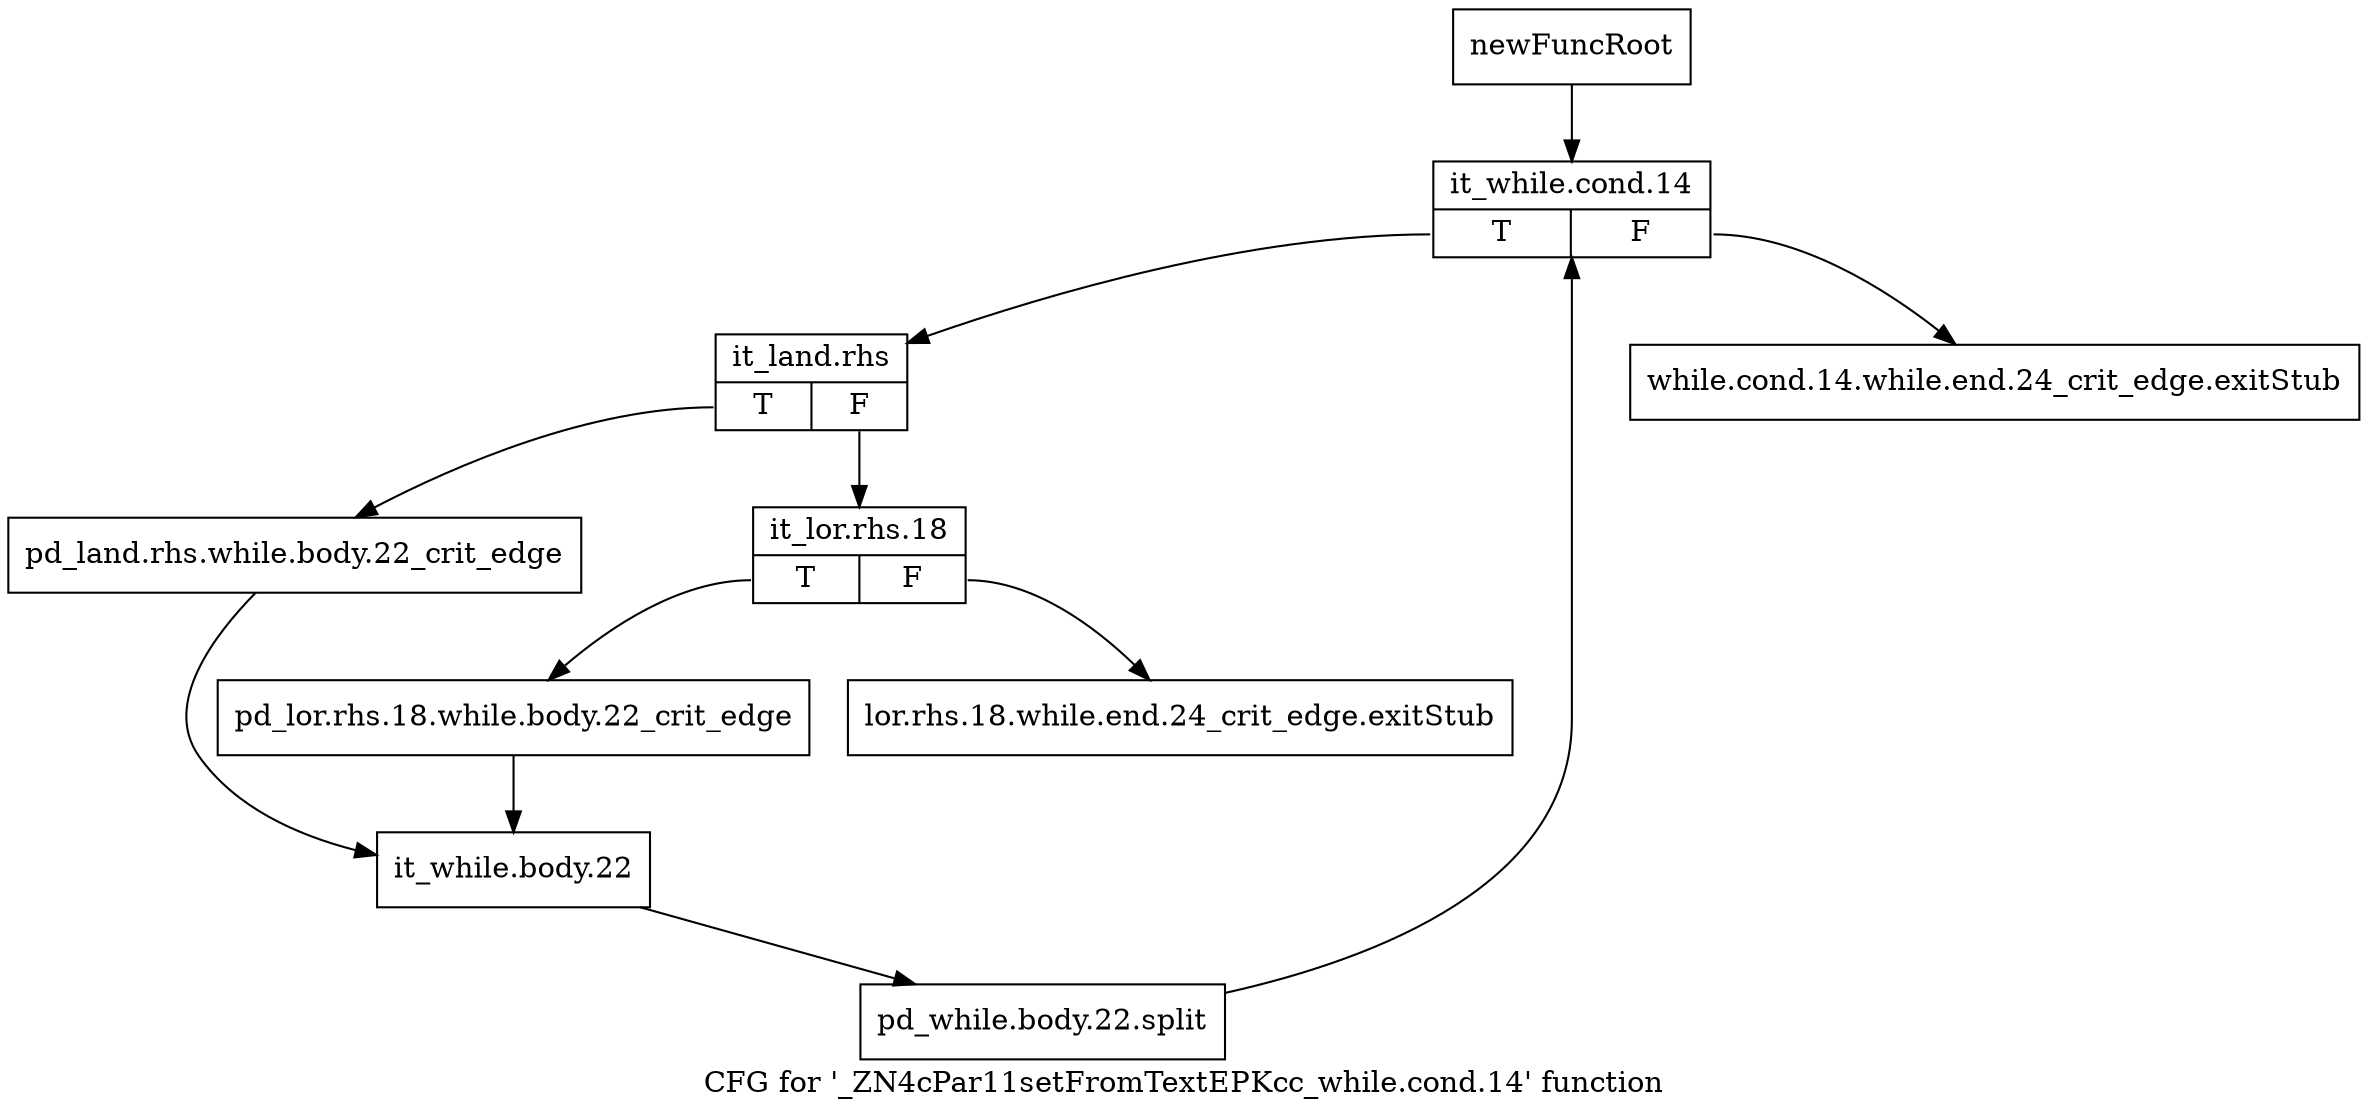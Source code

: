 digraph "CFG for '_ZN4cPar11setFromTextEPKcc_while.cond.14' function" {
	label="CFG for '_ZN4cPar11setFromTextEPKcc_while.cond.14' function";

	Node0x20fa750 [shape=record,label="{newFuncRoot}"];
	Node0x20fa750 -> Node0x210c5b0;
	Node0x20fa7a0 [shape=record,label="{while.cond.14.while.end.24_crit_edge.exitStub}"];
	Node0x210c560 [shape=record,label="{lor.rhs.18.while.end.24_crit_edge.exitStub}"];
	Node0x210c5b0 [shape=record,label="{it_while.cond.14|{<s0>T|<s1>F}}"];
	Node0x210c5b0:s0 -> Node0x210c600;
	Node0x210c5b0:s1 -> Node0x20fa7a0;
	Node0x210c600 [shape=record,label="{it_land.rhs|{<s0>T|<s1>F}}"];
	Node0x210c600:s0 -> Node0x210c6f0;
	Node0x210c600:s1 -> Node0x210c650;
	Node0x210c650 [shape=record,label="{it_lor.rhs.18|{<s0>T|<s1>F}}"];
	Node0x210c650:s0 -> Node0x210c6a0;
	Node0x210c650:s1 -> Node0x210c560;
	Node0x210c6a0 [shape=record,label="{pd_lor.rhs.18.while.body.22_crit_edge}"];
	Node0x210c6a0 -> Node0x210c740;
	Node0x210c6f0 [shape=record,label="{pd_land.rhs.while.body.22_crit_edge}"];
	Node0x210c6f0 -> Node0x210c740;
	Node0x210c740 [shape=record,label="{it_while.body.22}"];
	Node0x210c740 -> Node0x4311070;
	Node0x4311070 [shape=record,label="{pd_while.body.22.split}"];
	Node0x4311070 -> Node0x210c5b0;
}
